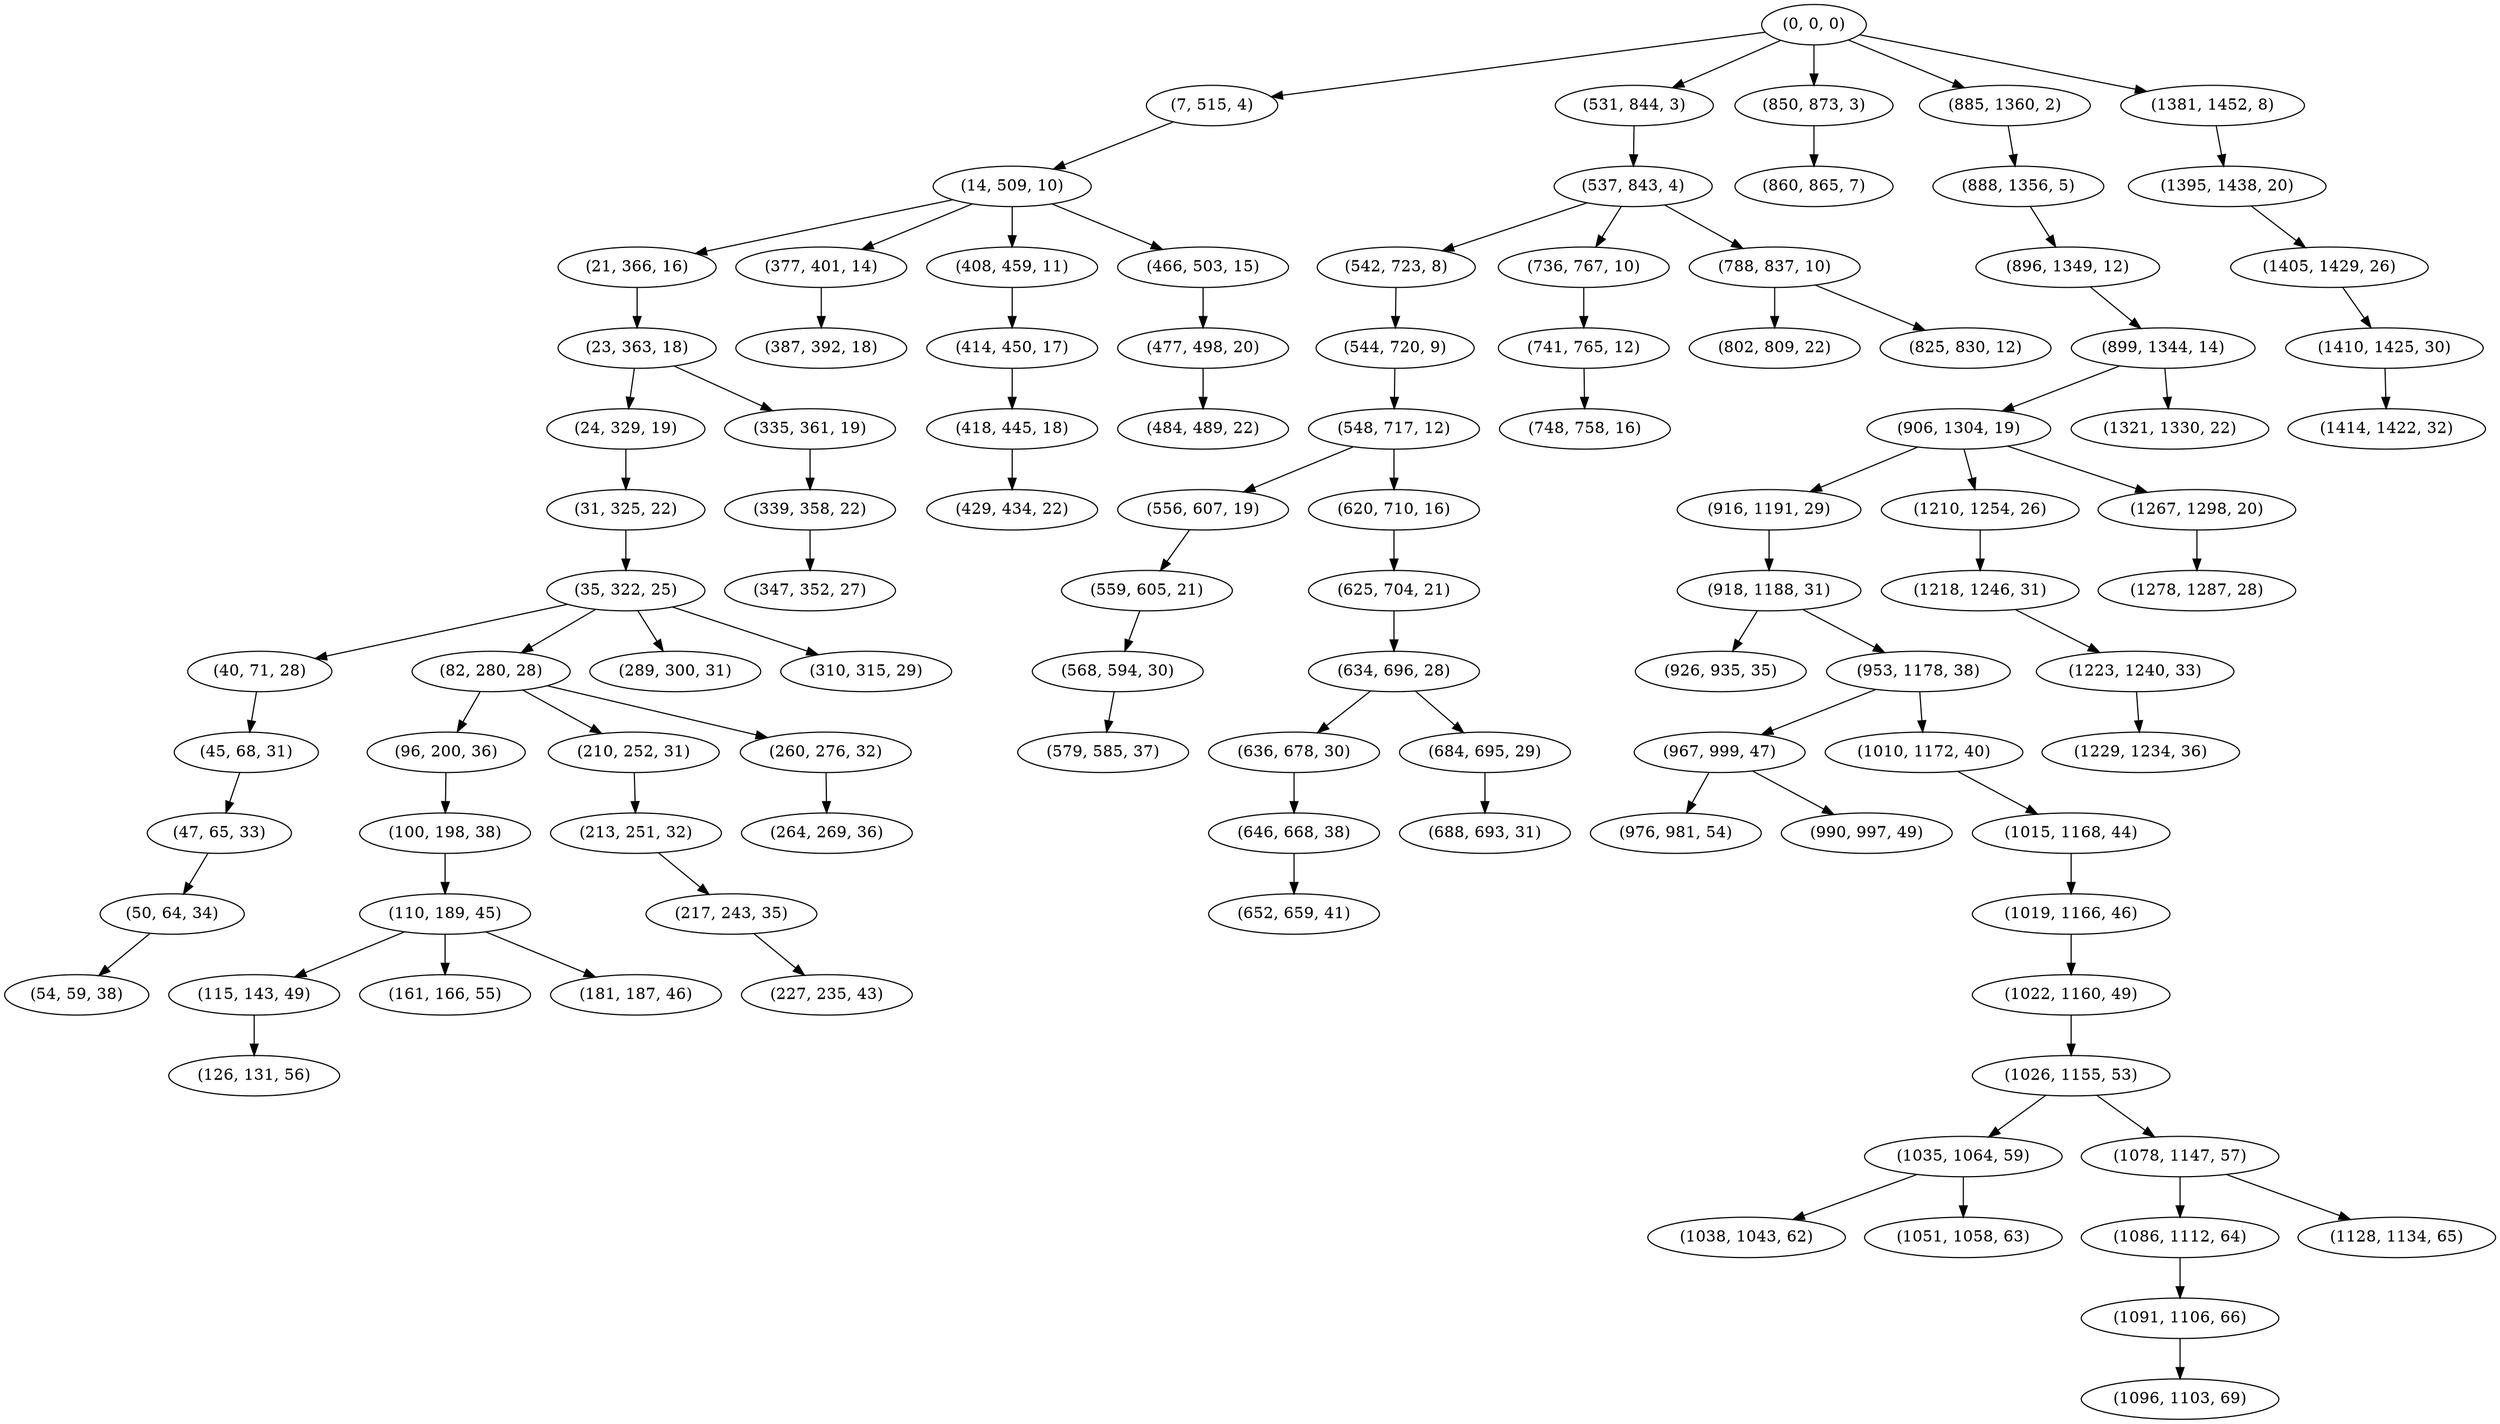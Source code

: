 digraph tree {
    "(0, 0, 0)";
    "(7, 515, 4)";
    "(14, 509, 10)";
    "(21, 366, 16)";
    "(23, 363, 18)";
    "(24, 329, 19)";
    "(31, 325, 22)";
    "(35, 322, 25)";
    "(40, 71, 28)";
    "(45, 68, 31)";
    "(47, 65, 33)";
    "(50, 64, 34)";
    "(54, 59, 38)";
    "(82, 280, 28)";
    "(96, 200, 36)";
    "(100, 198, 38)";
    "(110, 189, 45)";
    "(115, 143, 49)";
    "(126, 131, 56)";
    "(161, 166, 55)";
    "(181, 187, 46)";
    "(210, 252, 31)";
    "(213, 251, 32)";
    "(217, 243, 35)";
    "(227, 235, 43)";
    "(260, 276, 32)";
    "(264, 269, 36)";
    "(289, 300, 31)";
    "(310, 315, 29)";
    "(335, 361, 19)";
    "(339, 358, 22)";
    "(347, 352, 27)";
    "(377, 401, 14)";
    "(387, 392, 18)";
    "(408, 459, 11)";
    "(414, 450, 17)";
    "(418, 445, 18)";
    "(429, 434, 22)";
    "(466, 503, 15)";
    "(477, 498, 20)";
    "(484, 489, 22)";
    "(531, 844, 3)";
    "(537, 843, 4)";
    "(542, 723, 8)";
    "(544, 720, 9)";
    "(548, 717, 12)";
    "(556, 607, 19)";
    "(559, 605, 21)";
    "(568, 594, 30)";
    "(579, 585, 37)";
    "(620, 710, 16)";
    "(625, 704, 21)";
    "(634, 696, 28)";
    "(636, 678, 30)";
    "(646, 668, 38)";
    "(652, 659, 41)";
    "(684, 695, 29)";
    "(688, 693, 31)";
    "(736, 767, 10)";
    "(741, 765, 12)";
    "(748, 758, 16)";
    "(788, 837, 10)";
    "(802, 809, 22)";
    "(825, 830, 12)";
    "(850, 873, 3)";
    "(860, 865, 7)";
    "(885, 1360, 2)";
    "(888, 1356, 5)";
    "(896, 1349, 12)";
    "(899, 1344, 14)";
    "(906, 1304, 19)";
    "(916, 1191, 29)";
    "(918, 1188, 31)";
    "(926, 935, 35)";
    "(953, 1178, 38)";
    "(967, 999, 47)";
    "(976, 981, 54)";
    "(990, 997, 49)";
    "(1010, 1172, 40)";
    "(1015, 1168, 44)";
    "(1019, 1166, 46)";
    "(1022, 1160, 49)";
    "(1026, 1155, 53)";
    "(1035, 1064, 59)";
    "(1038, 1043, 62)";
    "(1051, 1058, 63)";
    "(1078, 1147, 57)";
    "(1086, 1112, 64)";
    "(1091, 1106, 66)";
    "(1096, 1103, 69)";
    "(1128, 1134, 65)";
    "(1210, 1254, 26)";
    "(1218, 1246, 31)";
    "(1223, 1240, 33)";
    "(1229, 1234, 36)";
    "(1267, 1298, 20)";
    "(1278, 1287, 28)";
    "(1321, 1330, 22)";
    "(1381, 1452, 8)";
    "(1395, 1438, 20)";
    "(1405, 1429, 26)";
    "(1410, 1425, 30)";
    "(1414, 1422, 32)";
    "(0, 0, 0)" -> "(7, 515, 4)";
    "(0, 0, 0)" -> "(531, 844, 3)";
    "(0, 0, 0)" -> "(850, 873, 3)";
    "(0, 0, 0)" -> "(885, 1360, 2)";
    "(0, 0, 0)" -> "(1381, 1452, 8)";
    "(7, 515, 4)" -> "(14, 509, 10)";
    "(14, 509, 10)" -> "(21, 366, 16)";
    "(14, 509, 10)" -> "(377, 401, 14)";
    "(14, 509, 10)" -> "(408, 459, 11)";
    "(14, 509, 10)" -> "(466, 503, 15)";
    "(21, 366, 16)" -> "(23, 363, 18)";
    "(23, 363, 18)" -> "(24, 329, 19)";
    "(23, 363, 18)" -> "(335, 361, 19)";
    "(24, 329, 19)" -> "(31, 325, 22)";
    "(31, 325, 22)" -> "(35, 322, 25)";
    "(35, 322, 25)" -> "(40, 71, 28)";
    "(35, 322, 25)" -> "(82, 280, 28)";
    "(35, 322, 25)" -> "(289, 300, 31)";
    "(35, 322, 25)" -> "(310, 315, 29)";
    "(40, 71, 28)" -> "(45, 68, 31)";
    "(45, 68, 31)" -> "(47, 65, 33)";
    "(47, 65, 33)" -> "(50, 64, 34)";
    "(50, 64, 34)" -> "(54, 59, 38)";
    "(82, 280, 28)" -> "(96, 200, 36)";
    "(82, 280, 28)" -> "(210, 252, 31)";
    "(82, 280, 28)" -> "(260, 276, 32)";
    "(96, 200, 36)" -> "(100, 198, 38)";
    "(100, 198, 38)" -> "(110, 189, 45)";
    "(110, 189, 45)" -> "(115, 143, 49)";
    "(110, 189, 45)" -> "(161, 166, 55)";
    "(110, 189, 45)" -> "(181, 187, 46)";
    "(115, 143, 49)" -> "(126, 131, 56)";
    "(210, 252, 31)" -> "(213, 251, 32)";
    "(213, 251, 32)" -> "(217, 243, 35)";
    "(217, 243, 35)" -> "(227, 235, 43)";
    "(260, 276, 32)" -> "(264, 269, 36)";
    "(335, 361, 19)" -> "(339, 358, 22)";
    "(339, 358, 22)" -> "(347, 352, 27)";
    "(377, 401, 14)" -> "(387, 392, 18)";
    "(408, 459, 11)" -> "(414, 450, 17)";
    "(414, 450, 17)" -> "(418, 445, 18)";
    "(418, 445, 18)" -> "(429, 434, 22)";
    "(466, 503, 15)" -> "(477, 498, 20)";
    "(477, 498, 20)" -> "(484, 489, 22)";
    "(531, 844, 3)" -> "(537, 843, 4)";
    "(537, 843, 4)" -> "(542, 723, 8)";
    "(537, 843, 4)" -> "(736, 767, 10)";
    "(537, 843, 4)" -> "(788, 837, 10)";
    "(542, 723, 8)" -> "(544, 720, 9)";
    "(544, 720, 9)" -> "(548, 717, 12)";
    "(548, 717, 12)" -> "(556, 607, 19)";
    "(548, 717, 12)" -> "(620, 710, 16)";
    "(556, 607, 19)" -> "(559, 605, 21)";
    "(559, 605, 21)" -> "(568, 594, 30)";
    "(568, 594, 30)" -> "(579, 585, 37)";
    "(620, 710, 16)" -> "(625, 704, 21)";
    "(625, 704, 21)" -> "(634, 696, 28)";
    "(634, 696, 28)" -> "(636, 678, 30)";
    "(634, 696, 28)" -> "(684, 695, 29)";
    "(636, 678, 30)" -> "(646, 668, 38)";
    "(646, 668, 38)" -> "(652, 659, 41)";
    "(684, 695, 29)" -> "(688, 693, 31)";
    "(736, 767, 10)" -> "(741, 765, 12)";
    "(741, 765, 12)" -> "(748, 758, 16)";
    "(788, 837, 10)" -> "(802, 809, 22)";
    "(788, 837, 10)" -> "(825, 830, 12)";
    "(850, 873, 3)" -> "(860, 865, 7)";
    "(885, 1360, 2)" -> "(888, 1356, 5)";
    "(888, 1356, 5)" -> "(896, 1349, 12)";
    "(896, 1349, 12)" -> "(899, 1344, 14)";
    "(899, 1344, 14)" -> "(906, 1304, 19)";
    "(899, 1344, 14)" -> "(1321, 1330, 22)";
    "(906, 1304, 19)" -> "(916, 1191, 29)";
    "(906, 1304, 19)" -> "(1210, 1254, 26)";
    "(906, 1304, 19)" -> "(1267, 1298, 20)";
    "(916, 1191, 29)" -> "(918, 1188, 31)";
    "(918, 1188, 31)" -> "(926, 935, 35)";
    "(918, 1188, 31)" -> "(953, 1178, 38)";
    "(953, 1178, 38)" -> "(967, 999, 47)";
    "(953, 1178, 38)" -> "(1010, 1172, 40)";
    "(967, 999, 47)" -> "(976, 981, 54)";
    "(967, 999, 47)" -> "(990, 997, 49)";
    "(1010, 1172, 40)" -> "(1015, 1168, 44)";
    "(1015, 1168, 44)" -> "(1019, 1166, 46)";
    "(1019, 1166, 46)" -> "(1022, 1160, 49)";
    "(1022, 1160, 49)" -> "(1026, 1155, 53)";
    "(1026, 1155, 53)" -> "(1035, 1064, 59)";
    "(1026, 1155, 53)" -> "(1078, 1147, 57)";
    "(1035, 1064, 59)" -> "(1038, 1043, 62)";
    "(1035, 1064, 59)" -> "(1051, 1058, 63)";
    "(1078, 1147, 57)" -> "(1086, 1112, 64)";
    "(1078, 1147, 57)" -> "(1128, 1134, 65)";
    "(1086, 1112, 64)" -> "(1091, 1106, 66)";
    "(1091, 1106, 66)" -> "(1096, 1103, 69)";
    "(1210, 1254, 26)" -> "(1218, 1246, 31)";
    "(1218, 1246, 31)" -> "(1223, 1240, 33)";
    "(1223, 1240, 33)" -> "(1229, 1234, 36)";
    "(1267, 1298, 20)" -> "(1278, 1287, 28)";
    "(1381, 1452, 8)" -> "(1395, 1438, 20)";
    "(1395, 1438, 20)" -> "(1405, 1429, 26)";
    "(1405, 1429, 26)" -> "(1410, 1425, 30)";
    "(1410, 1425, 30)" -> "(1414, 1422, 32)";
}
